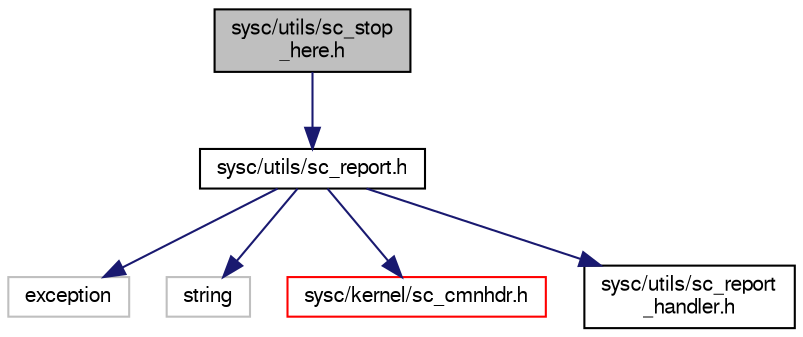 digraph "sysc/utils/sc_stop_here.h"
{
  edge [fontname="FreeSans",fontsize="10",labelfontname="FreeSans",labelfontsize="10"];
  node [fontname="FreeSans",fontsize="10",shape=record];
  Node0 [label="sysc/utils/sc_stop\l_here.h",height=0.2,width=0.4,color="black", fillcolor="grey75", style="filled", fontcolor="black"];
  Node0 -> Node1 [color="midnightblue",fontsize="10",style="solid",fontname="FreeSans"];
  Node1 [label="sysc/utils/sc_report.h",height=0.2,width=0.4,color="black", fillcolor="white", style="filled",URL="$a00374.html"];
  Node1 -> Node2 [color="midnightblue",fontsize="10",style="solid",fontname="FreeSans"];
  Node2 [label="exception",height=0.2,width=0.4,color="grey75", fillcolor="white", style="filled"];
  Node1 -> Node3 [color="midnightblue",fontsize="10",style="solid",fontname="FreeSans"];
  Node3 [label="string",height=0.2,width=0.4,color="grey75", fillcolor="white", style="filled"];
  Node1 -> Node4 [color="midnightblue",fontsize="10",style="solid",fontname="FreeSans"];
  Node4 [label="sysc/kernel/sc_cmnhdr.h",height=0.2,width=0.4,color="red", fillcolor="white", style="filled",URL="$a00224.html"];
  Node1 -> Node9 [color="midnightblue",fontsize="10",style="solid",fontname="FreeSans"];
  Node9 [label="sysc/utils/sc_report\l_handler.h",height=0.2,width=0.4,color="black", fillcolor="white", style="filled",URL="$a00377.html"];
}
